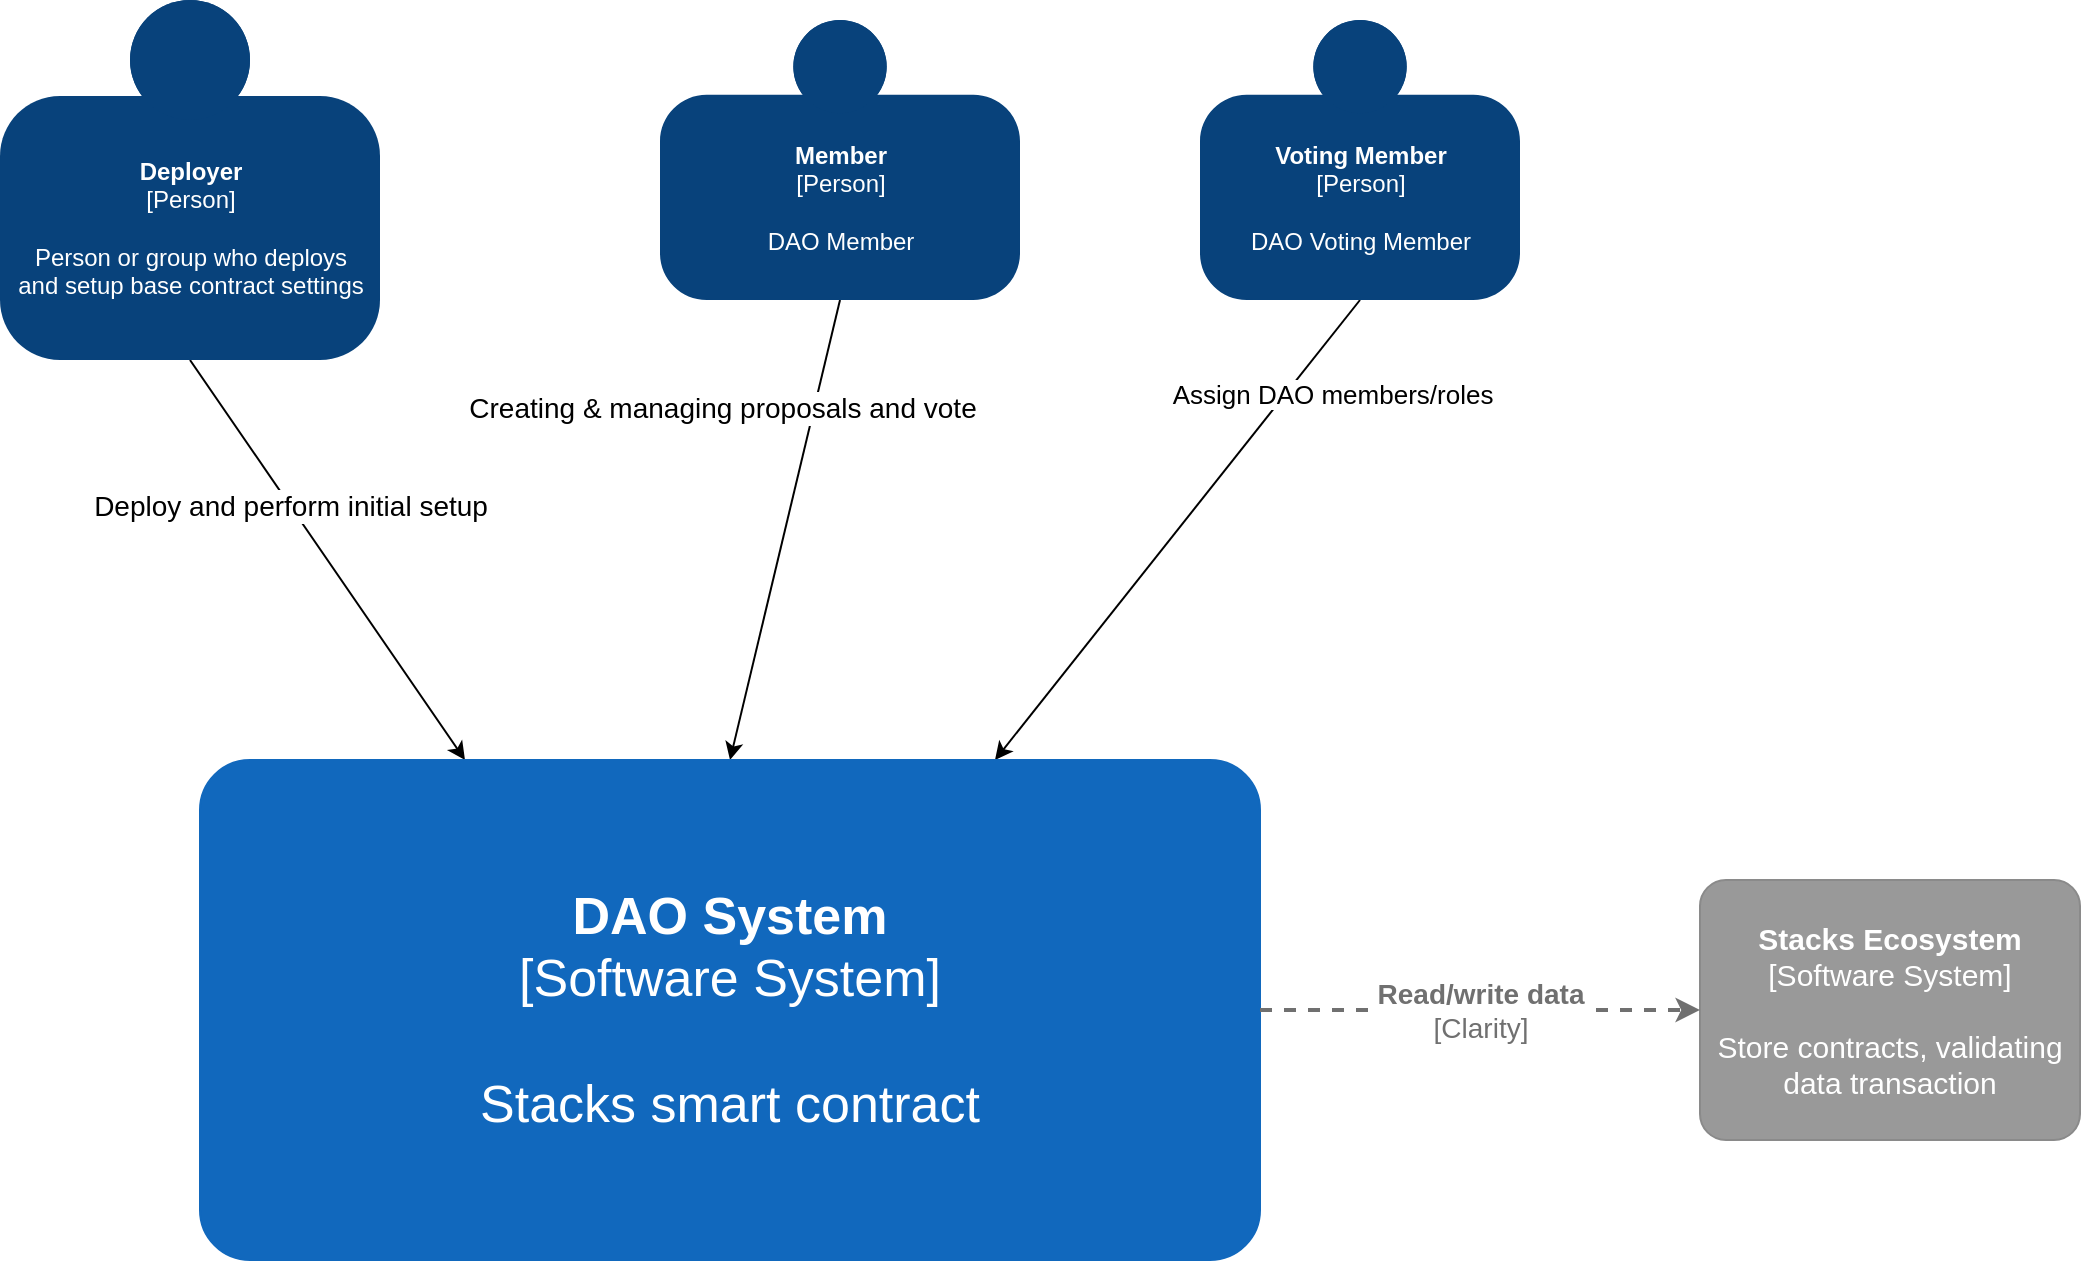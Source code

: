 <mxfile version="14.6.13" type="device"><diagram id="eZ-HS69z1B0qQz7t88nO" name="Page-1"><mxGraphModel dx="1865" dy="491" grid="1" gridSize="10" guides="1" tooltips="1" connect="1" arrows="1" fold="1" page="1" pageScale="1" pageWidth="827" pageHeight="1169" math="0" shadow="0"><root><mxCell id="0"/><mxCell id="1" parent="0"/><mxCell id="8qo5LJ9aksTB1Kdv2jHg-3" value="" style="endArrow=classic;html=1;exitX=0.5;exitY=1;exitDx=0;exitDy=0;exitPerimeter=0;entryX=0.25;entryY=0;entryDx=0;entryDy=0;entryPerimeter=0;" parent="1" source="8qo5LJ9aksTB1Kdv2jHg-16" target="8qo5LJ9aksTB1Kdv2jHg-20" edge="1"><mxGeometry width="50" height="50" relative="1" as="geometry"><mxPoint x="-180" y="210" as="sourcePoint"/><mxPoint y="360" as="targetPoint"/></mxGeometry></mxCell><mxCell id="8qo5LJ9aksTB1Kdv2jHg-4" value="Deploy and perform initial setup" style="edgeLabel;html=1;align=center;verticalAlign=middle;resizable=0;points=[];fontSize=14;" parent="8qo5LJ9aksTB1Kdv2jHg-3" vertex="1" connectable="0"><mxGeometry x="0.124" y="3" relative="1" as="geometry"><mxPoint x="-30" y="-38" as="offset"/></mxGeometry></mxCell><mxCell id="8qo5LJ9aksTB1Kdv2jHg-7" value="" style="endArrow=classic;html=1;exitX=0.5;exitY=1;exitDx=0;exitDy=0;exitPerimeter=0;entryX=0.75;entryY=0;entryDx=0;entryDy=0;entryPerimeter=0;" parent="1" source="8qo5LJ9aksTB1Kdv2jHg-18" target="8qo5LJ9aksTB1Kdv2jHg-20" edge="1"><mxGeometry width="50" height="50" relative="1" as="geometry"><mxPoint x="610" y="190" as="sourcePoint"/><mxPoint x="438.878" y="370" as="targetPoint"/></mxGeometry></mxCell><mxCell id="8qo5LJ9aksTB1Kdv2jHg-8" value="Assign DAO members/roles" style="edgeLabel;html=1;align=center;verticalAlign=middle;resizable=0;points=[];fontSize=13;" parent="8qo5LJ9aksTB1Kdv2jHg-7" vertex="1" connectable="0"><mxGeometry x="-0.292" y="1" relative="1" as="geometry"><mxPoint x="50" y="-35" as="offset"/></mxGeometry></mxCell><mxCell id="8qo5LJ9aksTB1Kdv2jHg-9" value="" style="endArrow=classic;html=1;exitX=0.5;exitY=1;exitDx=0;exitDy=0;exitPerimeter=0;entryX=0.5;entryY=0;entryDx=0;entryDy=0;entryPerimeter=0;" parent="1" source="8qo5LJ9aksTB1Kdv2jHg-19" target="8qo5LJ9aksTB1Kdv2jHg-20" edge="1"><mxGeometry width="50" height="50" relative="1" as="geometry"><mxPoint x="145" y="180" as="sourcePoint"/><mxPoint x="311.08" y="370.99" as="targetPoint"/></mxGeometry></mxCell><mxCell id="8qo5LJ9aksTB1Kdv2jHg-10" value="Creating &amp;amp; managing proposals and vote" style="edgeLabel;html=1;align=center;verticalAlign=middle;resizable=0;points=[];fontSize=14;" parent="8qo5LJ9aksTB1Kdv2jHg-9" vertex="1" connectable="0"><mxGeometry x="-0.13" y="-3" relative="1" as="geometry"><mxPoint x="-32" y="-46" as="offset"/></mxGeometry></mxCell><object placeholders="1" c4Name="Deployer" c4Type="Person" c4Description="Person or group who deploys &#10;and setup base contract settings" label="&lt;b&gt;%c4Name%&lt;/b&gt;&lt;div&gt;[%c4Type%]&lt;/div&gt;&lt;br&gt;&lt;div&gt;%c4Description%&lt;/div&gt;" id="8qo5LJ9aksTB1Kdv2jHg-16"><mxCell style="html=1;dashed=0;whitespace=wrap;fillColor=#08427b;strokeColor=none;fontColor=#ffffff;shape=mxgraph.c4.person;align=center;metaEdit=1;points=[[0.5,0,0],[1,0.5,0],[1,0.75,0],[0.75,1,0],[0.5,1,0],[0.25,1,0],[0,0.75,0],[0,0.5,0]];metaData={&quot;c4Type&quot;:{&quot;editable&quot;:false}};" parent="1" vertex="1"><mxGeometry x="-260" y="20" width="190" height="180" as="geometry"/></mxCell></object><object placeholders="1" c4Name="Voting Member" c4Type="Person" c4Description="DAO Voting Member" label="&lt;b&gt;%c4Name%&lt;/b&gt;&lt;div&gt;[%c4Type%]&lt;/div&gt;&lt;br&gt;&lt;div&gt;%c4Description%&lt;/div&gt;" id="8qo5LJ9aksTB1Kdv2jHg-18"><mxCell style="html=1;dashed=0;whitespace=wrap;fillColor=#08427b;strokeColor=none;fontColor=#ffffff;shape=mxgraph.c4.person;align=center;metaEdit=1;points=[[0.5,0,0],[1,0.5,0],[1,0.75,0],[0.75,1,0],[0.5,1,0],[0.25,1,0],[0,0.75,0],[0,0.5,0]];metaData={&quot;c4Type&quot;:{&quot;editable&quot;:false}};" parent="1" vertex="1"><mxGeometry x="340" y="30" width="160" height="140" as="geometry"/></mxCell></object><object placeholders="1" c4Name="Member" c4Type="Person" c4Description="DAO Member" label="&lt;b&gt;%c4Name%&lt;/b&gt;&lt;div&gt;[%c4Type%]&lt;/div&gt;&lt;br&gt;&lt;div&gt;%c4Description%&lt;/div&gt;" id="8qo5LJ9aksTB1Kdv2jHg-19"><mxCell style="html=1;dashed=0;whitespace=wrap;fillColor=#08427b;strokeColor=none;fontColor=#ffffff;shape=mxgraph.c4.person;align=center;metaEdit=1;points=[[0.5,0,0],[1,0.5,0],[1,0.75,0],[0.75,1,0],[0.5,1,0],[0.25,1,0],[0,0.75,0],[0,0.5,0]];metaData={&quot;c4Type&quot;:{&quot;editable&quot;:false}};" parent="1" vertex="1"><mxGeometry x="70" y="30" width="180" height="140" as="geometry"/></mxCell></object><object placeholders="1" c4Name="DAO System " c4Type="Software System" c4Description="Stacks smart contract" label="&lt;b style=&quot;font-size: 26px;&quot;&gt;%c4Name%&lt;/b&gt;&lt;div style=&quot;font-size: 26px;&quot;&gt;[%c4Type%]&lt;/div&gt;&lt;br style=&quot;font-size: 26px;&quot;&gt;&lt;div style=&quot;font-size: 26px;&quot;&gt;%c4Description%&lt;/div&gt;" id="8qo5LJ9aksTB1Kdv2jHg-20"><mxCell style="rounded=1;whiteSpace=wrap;html=1;labelBackgroundColor=none;fillColor=#1168BD;fontColor=#ffffff;align=center;arcSize=10;strokeColor=#1168BD;metaEdit=1;metaData={&quot;c4Type&quot;:{&quot;editable&quot;:false}};points=[[0.25,0,0],[0.5,0,0],[0.75,0,0],[1,0.25,0],[1,0.5,0],[1,0.75,0],[0.75,1,0],[0.5,1,0],[0.25,1,0],[0,0.75,0],[0,0.5,0],[0,0.25,0]];fontSize=26;" parent="1" vertex="1"><mxGeometry x="-160" y="400" width="530" height="250" as="geometry"/></mxCell></object><object placeholders="1" c4Name="Stacks Ecosystem" c4Type="Software System" c4Description="Store contracts, validating data transaction" label="&lt;b style=&quot;font-size: 15px;&quot;&gt;%c4Name%&lt;/b&gt;&lt;div style=&quot;font-size: 15px;&quot;&gt;[%c4Type%]&lt;/div&gt;&lt;br style=&quot;font-size: 15px;&quot;&gt;&lt;div style=&quot;font-size: 15px;&quot;&gt;%c4Description%&lt;/div&gt;" id="8qo5LJ9aksTB1Kdv2jHg-21"><mxCell style="rounded=1;whiteSpace=wrap;html=1;labelBackgroundColor=none;fillColor=#999999;fontColor=#ffffff;align=center;arcSize=10;strokeColor=#8A8A8A;metaEdit=1;metaData={&quot;c4Type&quot;:{&quot;editable&quot;:false}};points=[[0.25,0,0],[0.5,0,0],[0.75,0,0],[1,0.25,0],[1,0.5,0],[1,0.75,0],[0.75,1,0],[0.5,1,0],[0.25,1,0],[0,0.75,0],[0,0.5,0],[0,0.25,0]];fontSize=15;" parent="1" vertex="1"><mxGeometry x="590" y="460" width="190" height="130" as="geometry"/></mxCell></object><object placeholders="1" c4Type="Relationship" c4Technology="Clarity" c4Description="Read/write data" label="&lt;div style=&quot;text-align: left&quot;&gt;&lt;div style=&quot;text-align: center&quot;&gt;&lt;b&gt;%c4Description%&lt;/b&gt;&lt;/div&gt;&lt;div style=&quot;text-align: center&quot;&gt;[%c4Technology%]&lt;/div&gt;&lt;/div&gt;" id="8qo5LJ9aksTB1Kdv2jHg-22"><mxCell style="edgeStyle=none;rounded=0;html=1;entryX=0;entryY=0.5;jettySize=auto;orthogonalLoop=1;strokeColor=#707070;strokeWidth=2;fontColor=#707070;jumpStyle=none;dashed=1;metaEdit=1;metaData={&quot;c4Type&quot;:{&quot;editable&quot;:false}};fontSize=14;exitX=1;exitY=0.5;exitDx=0;exitDy=0;exitPerimeter=0;entryDx=0;entryDy=0;entryPerimeter=0;" parent="1" source="8qo5LJ9aksTB1Kdv2jHg-20" target="8qo5LJ9aksTB1Kdv2jHg-21" edge="1"><mxGeometry width="160" relative="1" as="geometry"><mxPoint x="560" y="660" as="sourcePoint"/><mxPoint x="720" y="660" as="targetPoint"/></mxGeometry></mxCell></object></root></mxGraphModel></diagram></mxfile>